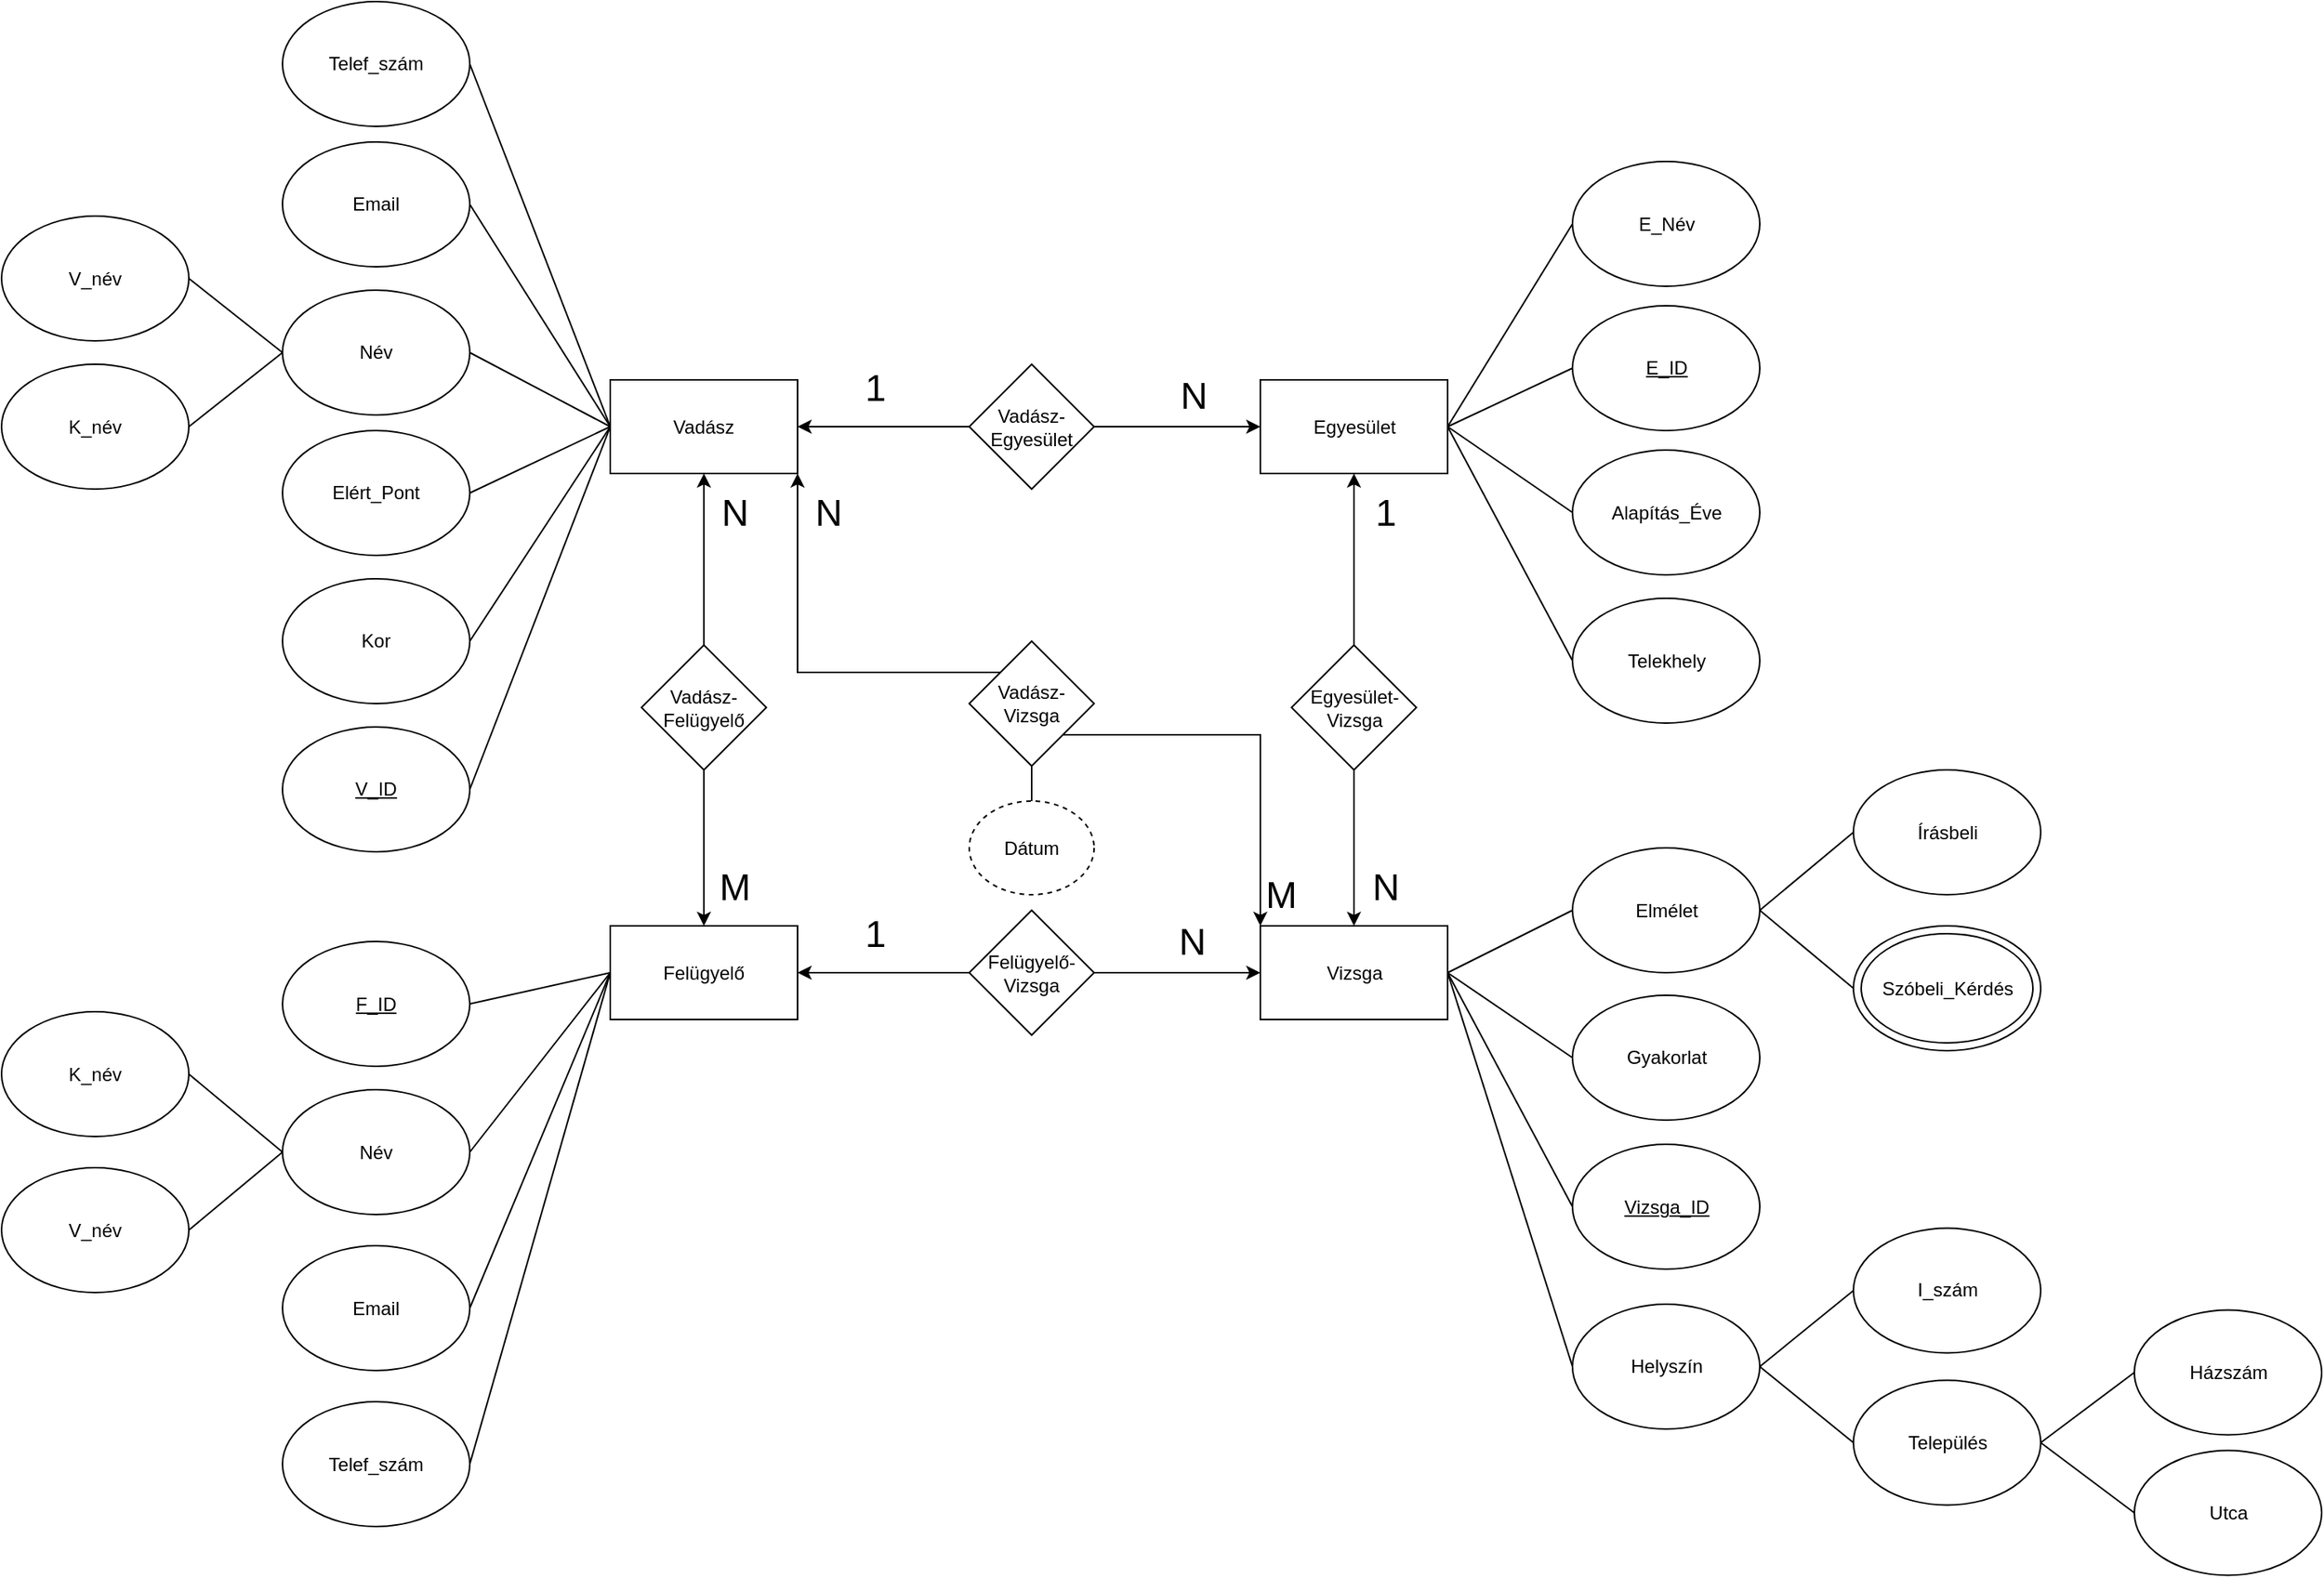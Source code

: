 <mxfile version="20.5.3" type="device"><diagram id="RTgnAq67ckF9Ge4l2F28" name="1 oldal"><mxGraphModel dx="2756" dy="582" grid="1" gridSize="10" guides="1" tooltips="1" connect="1" arrows="1" fold="1" page="1" pageScale="1" pageWidth="827" pageHeight="1169" math="0" shadow="0"><root><mxCell id="0"/><mxCell id="1" parent="0"/><mxCell id="dfybag_pcMxfu88W1vox-1" value="Egyesület" style="rounded=0;whiteSpace=wrap;html=1;" parent="1" vertex="1"><mxGeometry x="-753.5" y="312.5" width="120" height="60" as="geometry"/></mxCell><mxCell id="dfybag_pcMxfu88W1vox-2" value="Vizsga" style="rounded=0;whiteSpace=wrap;html=1;" parent="1" vertex="1"><mxGeometry x="-753.5" y="662.5" width="120" height="60" as="geometry"/></mxCell><mxCell id="dfybag_pcMxfu88W1vox-3" value="Felügyelő" style="rounded=0;whiteSpace=wrap;html=1;" parent="1" vertex="1"><mxGeometry x="-1170" y="662.5" width="120" height="60" as="geometry"/></mxCell><mxCell id="dfybag_pcMxfu88W1vox-4" value="Vadász" style="rounded=0;whiteSpace=wrap;html=1;" parent="1" vertex="1"><mxGeometry x="-1170" y="312.5" width="120" height="60" as="geometry"/></mxCell><mxCell id="dfybag_pcMxfu88W1vox-5" value="E_Név" style="ellipse;whiteSpace=wrap;html=1;" parent="1" vertex="1"><mxGeometry x="-553.5" y="172.5" width="120" height="80" as="geometry"/></mxCell><mxCell id="dfybag_pcMxfu88W1vox-6" value="" style="ellipse;whiteSpace=wrap;html=1;" parent="1" vertex="1"><mxGeometry x="-373.5" y="662.5" width="120" height="80" as="geometry"/></mxCell><mxCell id="dfybag_pcMxfu88W1vox-7" value="Gyakorlat" style="ellipse;whiteSpace=wrap;html=1;" parent="1" vertex="1"><mxGeometry x="-553.5" y="707" width="120" height="80" as="geometry"/></mxCell><mxCell id="dfybag_pcMxfu88W1vox-8" value="Telekhely" style="ellipse;whiteSpace=wrap;html=1;" parent="1" vertex="1"><mxGeometry x="-553.5" y="452.5" width="120" height="80" as="geometry"/></mxCell><mxCell id="dfybag_pcMxfu88W1vox-9" value="Alapítás_Éve" style="ellipse;whiteSpace=wrap;html=1;" parent="1" vertex="1"><mxGeometry x="-553.5" y="357.5" width="120" height="80" as="geometry"/></mxCell><mxCell id="dfybag_pcMxfu88W1vox-10" value="&lt;u&gt;E_ID&lt;/u&gt;" style="ellipse;whiteSpace=wrap;html=1;" parent="1" vertex="1"><mxGeometry x="-553.5" y="265" width="120" height="80" as="geometry"/></mxCell><mxCell id="dfybag_pcMxfu88W1vox-11" value="Helyszín" style="ellipse;whiteSpace=wrap;html=1;" parent="1" vertex="1"><mxGeometry x="-553.5" y="905" width="120" height="80" as="geometry"/></mxCell><mxCell id="dfybag_pcMxfu88W1vox-19" value="&lt;u&gt;Vizsga_ID&lt;/u&gt;" style="ellipse;whiteSpace=wrap;html=1;" parent="1" vertex="1"><mxGeometry x="-553.5" y="802.5" width="120" height="80" as="geometry"/></mxCell><mxCell id="dfybag_pcMxfu88W1vox-20" value="Elmélet" style="ellipse;whiteSpace=wrap;html=1;" parent="1" vertex="1"><mxGeometry x="-553.5" y="612.5" width="120" height="80" as="geometry"/></mxCell><mxCell id="dfybag_pcMxfu88W1vox-21" value="Írásbeli" style="ellipse;whiteSpace=wrap;html=1;" parent="1" vertex="1"><mxGeometry x="-373.5" y="562.5" width="120" height="80" as="geometry"/></mxCell><mxCell id="dfybag_pcMxfu88W1vox-23" value="I_szám" style="ellipse;whiteSpace=wrap;html=1;" parent="1" vertex="1"><mxGeometry x="-373.5" y="856.25" width="120" height="80" as="geometry"/></mxCell><mxCell id="dfybag_pcMxfu88W1vox-24" value="Település" style="ellipse;whiteSpace=wrap;html=1;" parent="1" vertex="1"><mxGeometry x="-373.5" y="953.75" width="120" height="80" as="geometry"/></mxCell><mxCell id="dfybag_pcMxfu88W1vox-27" value="Házszám" style="ellipse;whiteSpace=wrap;html=1;" parent="1" vertex="1"><mxGeometry x="-193.5" y="908.75" width="120" height="80" as="geometry"/></mxCell><mxCell id="dfybag_pcMxfu88W1vox-28" value="Utca" style="ellipse;whiteSpace=wrap;html=1;" parent="1" vertex="1"><mxGeometry x="-193.5" y="998.75" width="120" height="80" as="geometry"/></mxCell><mxCell id="dfybag_pcMxfu88W1vox-32" value="V_név" style="ellipse;whiteSpace=wrap;html=1;" parent="1" vertex="1"><mxGeometry x="-1560" y="817.5" width="120" height="80" as="geometry"/></mxCell><mxCell id="dfybag_pcMxfu88W1vox-33" value="Név" style="ellipse;whiteSpace=wrap;html=1;" parent="1" vertex="1"><mxGeometry x="-1380" y="767.5" width="120" height="80" as="geometry"/></mxCell><mxCell id="dfybag_pcMxfu88W1vox-34" value="&lt;u&gt;F_ID&lt;/u&gt;" style="ellipse;whiteSpace=wrap;html=1;" parent="1" vertex="1"><mxGeometry x="-1380" y="672.5" width="120" height="80" as="geometry"/></mxCell><mxCell id="dfybag_pcMxfu88W1vox-35" value="Telef_szám" style="ellipse;whiteSpace=wrap;html=1;" parent="1" vertex="1"><mxGeometry x="-1380" y="967.5" width="120" height="80" as="geometry"/></mxCell><mxCell id="dfybag_pcMxfu88W1vox-36" value="K_név" style="ellipse;whiteSpace=wrap;html=1;" parent="1" vertex="1"><mxGeometry x="-1560" y="717.5" width="120" height="80" as="geometry"/></mxCell><mxCell id="dfybag_pcMxfu88W1vox-37" value="Elért_Pont" style="ellipse;whiteSpace=wrap;html=1;" parent="1" vertex="1"><mxGeometry x="-1380" y="345" width="120" height="80" as="geometry"/></mxCell><mxCell id="dfybag_pcMxfu88W1vox-38" value="Kor" style="ellipse;whiteSpace=wrap;html=1;" parent="1" vertex="1"><mxGeometry x="-1380" y="440" width="120" height="80" as="geometry"/></mxCell><mxCell id="dfybag_pcMxfu88W1vox-39" value="&lt;u&gt;V_ID&lt;/u&gt;" style="ellipse;whiteSpace=wrap;html=1;" parent="1" vertex="1"><mxGeometry x="-1380" y="535" width="120" height="80" as="geometry"/></mxCell><mxCell id="dfybag_pcMxfu88W1vox-40" value="Név" style="ellipse;whiteSpace=wrap;html=1;" parent="1" vertex="1"><mxGeometry x="-1380" y="255" width="120" height="80" as="geometry"/></mxCell><mxCell id="dfybag_pcMxfu88W1vox-41" value="Email" style="ellipse;whiteSpace=wrap;html=1;" parent="1" vertex="1"><mxGeometry x="-1380" y="160" width="120" height="80" as="geometry"/></mxCell><mxCell id="dfybag_pcMxfu88W1vox-42" value="Telef_szám" style="ellipse;whiteSpace=wrap;html=1;" parent="1" vertex="1"><mxGeometry x="-1380" y="70" width="120" height="80" as="geometry"/></mxCell><mxCell id="dfybag_pcMxfu88W1vox-43" value="K_név" style="ellipse;whiteSpace=wrap;html=1;" parent="1" vertex="1"><mxGeometry x="-1560" y="302.5" width="120" height="80" as="geometry"/></mxCell><mxCell id="dfybag_pcMxfu88W1vox-44" value="V_név" style="ellipse;whiteSpace=wrap;html=1;" parent="1" vertex="1"><mxGeometry x="-1560" y="207.5" width="120" height="80" as="geometry"/></mxCell><mxCell id="dfybag_pcMxfu88W1vox-46" style="edgeStyle=orthogonalEdgeStyle;rounded=0;orthogonalLoop=1;jettySize=auto;html=1;exitX=0;exitY=0.5;exitDx=0;exitDy=0;entryX=1;entryY=0.5;entryDx=0;entryDy=0;" parent="1" source="dfybag_pcMxfu88W1vox-45" target="dfybag_pcMxfu88W1vox-4" edge="1"><mxGeometry relative="1" as="geometry"/></mxCell><mxCell id="dfybag_pcMxfu88W1vox-47" style="edgeStyle=orthogonalEdgeStyle;rounded=0;orthogonalLoop=1;jettySize=auto;html=1;exitX=1;exitY=0.5;exitDx=0;exitDy=0;entryX=0;entryY=0.5;entryDx=0;entryDy=0;" parent="1" source="dfybag_pcMxfu88W1vox-45" target="dfybag_pcMxfu88W1vox-1" edge="1"><mxGeometry relative="1" as="geometry"/></mxCell><mxCell id="dfybag_pcMxfu88W1vox-45" value="Vadász-Egyesület" style="rhombus;whiteSpace=wrap;html=1;" parent="1" vertex="1"><mxGeometry x="-940" y="302.5" width="80" height="80" as="geometry"/></mxCell><mxCell id="dfybag_pcMxfu88W1vox-48" value="&lt;font style=&quot;font-size: 24px;&quot;&gt;1&lt;/font&gt;" style="text;html=1;strokeColor=none;fillColor=none;align=center;verticalAlign=middle;whiteSpace=wrap;rounded=0;" parent="1" vertex="1"><mxGeometry x="-1030" y="302.5" width="60" height="30" as="geometry"/></mxCell><mxCell id="dfybag_pcMxfu88W1vox-49" value="&lt;font style=&quot;font-size: 24px;&quot;&gt;N&lt;/font&gt;" style="text;html=1;strokeColor=none;fillColor=none;align=center;verticalAlign=middle;whiteSpace=wrap;rounded=0;" parent="1" vertex="1"><mxGeometry x="-826.5" y="307.5" width="60" height="30" as="geometry"/></mxCell><mxCell id="dfybag_pcMxfu88W1vox-55" style="edgeStyle=orthogonalEdgeStyle;rounded=0;orthogonalLoop=1;jettySize=auto;html=1;exitX=0;exitY=0.5;exitDx=0;exitDy=0;entryX=1;entryY=0.5;entryDx=0;entryDy=0;fontSize=24;" parent="1" source="dfybag_pcMxfu88W1vox-50" target="dfybag_pcMxfu88W1vox-3" edge="1"><mxGeometry relative="1" as="geometry"/></mxCell><mxCell id="dfybag_pcMxfu88W1vox-56" style="edgeStyle=orthogonalEdgeStyle;rounded=0;orthogonalLoop=1;jettySize=auto;html=1;exitX=1;exitY=0.5;exitDx=0;exitDy=0;entryX=0;entryY=0.5;entryDx=0;entryDy=0;fontSize=24;" parent="1" source="dfybag_pcMxfu88W1vox-50" target="dfybag_pcMxfu88W1vox-2" edge="1"><mxGeometry relative="1" as="geometry"/></mxCell><mxCell id="dfybag_pcMxfu88W1vox-50" value="Felügyelő-Vizsga" style="rhombus;whiteSpace=wrap;html=1;" parent="1" vertex="1"><mxGeometry x="-940" y="652.5" width="80" height="80" as="geometry"/></mxCell><mxCell id="dfybag_pcMxfu88W1vox-57" style="edgeStyle=orthogonalEdgeStyle;rounded=0;orthogonalLoop=1;jettySize=auto;html=1;exitX=0.5;exitY=1;exitDx=0;exitDy=0;entryX=0.5;entryY=0;entryDx=0;entryDy=0;fontSize=24;" parent="1" source="dfybag_pcMxfu88W1vox-51" target="dfybag_pcMxfu88W1vox-2" edge="1"><mxGeometry relative="1" as="geometry"/></mxCell><mxCell id="dfybag_pcMxfu88W1vox-58" style="edgeStyle=orthogonalEdgeStyle;rounded=0;orthogonalLoop=1;jettySize=auto;html=1;exitX=0.5;exitY=0;exitDx=0;exitDy=0;entryX=0.5;entryY=1;entryDx=0;entryDy=0;fontSize=24;" parent="1" source="dfybag_pcMxfu88W1vox-51" target="dfybag_pcMxfu88W1vox-1" edge="1"><mxGeometry relative="1" as="geometry"/></mxCell><mxCell id="dfybag_pcMxfu88W1vox-51" value="Egyesület-Vizsga" style="rhombus;whiteSpace=wrap;html=1;" parent="1" vertex="1"><mxGeometry x="-733.5" y="482.5" width="80" height="80" as="geometry"/></mxCell><mxCell id="dfybag_pcMxfu88W1vox-53" style="edgeStyle=orthogonalEdgeStyle;rounded=0;orthogonalLoop=1;jettySize=auto;html=1;exitX=0.5;exitY=0;exitDx=0;exitDy=0;entryX=0.5;entryY=1;entryDx=0;entryDy=0;fontSize=24;" parent="1" source="dfybag_pcMxfu88W1vox-52" target="dfybag_pcMxfu88W1vox-4" edge="1"><mxGeometry relative="1" as="geometry"/></mxCell><mxCell id="dfybag_pcMxfu88W1vox-54" style="edgeStyle=orthogonalEdgeStyle;rounded=0;orthogonalLoop=1;jettySize=auto;html=1;exitX=0.5;exitY=1;exitDx=0;exitDy=0;entryX=0.5;entryY=0;entryDx=0;entryDy=0;fontSize=24;" parent="1" source="dfybag_pcMxfu88W1vox-52" target="dfybag_pcMxfu88W1vox-3" edge="1"><mxGeometry relative="1" as="geometry"/></mxCell><mxCell id="dfybag_pcMxfu88W1vox-52" value="Vadász-Felügyelő" style="rhombus;whiteSpace=wrap;html=1;" parent="1" vertex="1"><mxGeometry x="-1150" y="482.5" width="80" height="80" as="geometry"/></mxCell><mxCell id="dfybag_pcMxfu88W1vox-59" value="&lt;font style=&quot;font-size: 24px;&quot;&gt;1&lt;/font&gt;" style="text;html=1;strokeColor=none;fillColor=none;align=center;verticalAlign=middle;whiteSpace=wrap;rounded=0;" parent="1" vertex="1"><mxGeometry x="-1030.5" y="652.5" width="60" height="30" as="geometry"/></mxCell><mxCell id="dfybag_pcMxfu88W1vox-60" value="&lt;font style=&quot;font-size: 24px;&quot;&gt;N&lt;/font&gt;" style="text;html=1;strokeColor=none;fillColor=none;align=center;verticalAlign=middle;whiteSpace=wrap;rounded=0;" parent="1" vertex="1"><mxGeometry x="-827" y="657.5" width="60" height="30" as="geometry"/></mxCell><mxCell id="dfybag_pcMxfu88W1vox-61" value="&lt;font style=&quot;font-size: 24px;&quot;&gt;N&lt;/font&gt;" style="text;html=1;strokeColor=none;fillColor=none;align=center;verticalAlign=middle;whiteSpace=wrap;rounded=0;" parent="1" vertex="1"><mxGeometry x="-1120" y="382.5" width="60" height="30" as="geometry"/></mxCell><mxCell id="dfybag_pcMxfu88W1vox-62" value="&lt;font style=&quot;font-size: 24px;&quot;&gt;M&lt;/font&gt;" style="text;html=1;strokeColor=none;fillColor=none;align=center;verticalAlign=middle;whiteSpace=wrap;rounded=0;" parent="1" vertex="1"><mxGeometry x="-1120" y="622.5" width="60" height="30" as="geometry"/></mxCell><mxCell id="dfybag_pcMxfu88W1vox-63" value="&lt;font style=&quot;font-size: 24px;&quot;&gt;1&lt;/font&gt;" style="text;html=1;strokeColor=none;fillColor=none;align=center;verticalAlign=middle;whiteSpace=wrap;rounded=0;" parent="1" vertex="1"><mxGeometry x="-703.5" y="382.5" width="60" height="30" as="geometry"/></mxCell><mxCell id="dfybag_pcMxfu88W1vox-64" value="&lt;font style=&quot;font-size: 24px;&quot;&gt;N&lt;/font&gt;" style="text;html=1;strokeColor=none;fillColor=none;align=center;verticalAlign=middle;whiteSpace=wrap;rounded=0;" parent="1" vertex="1"><mxGeometry x="-703.5" y="622.5" width="60" height="30" as="geometry"/></mxCell><mxCell id="dfybag_pcMxfu88W1vox-65" value="" style="endArrow=none;html=1;rounded=0;fontSize=24;entryX=0;entryY=0.5;entryDx=0;entryDy=0;exitX=1;exitY=0.5;exitDx=0;exitDy=0;" parent="1" source="dfybag_pcMxfu88W1vox-42" target="dfybag_pcMxfu88W1vox-4" edge="1"><mxGeometry width="50" height="50" relative="1" as="geometry"><mxPoint x="-1310" y="392.5" as="sourcePoint"/><mxPoint x="-1260" y="342.5" as="targetPoint"/></mxGeometry></mxCell><mxCell id="dfybag_pcMxfu88W1vox-66" value="" style="endArrow=none;html=1;rounded=0;fontSize=24;exitX=1;exitY=0.5;exitDx=0;exitDy=0;entryX=0;entryY=0.5;entryDx=0;entryDy=0;" parent="1" source="dfybag_pcMxfu88W1vox-41" target="dfybag_pcMxfu88W1vox-4" edge="1"><mxGeometry width="50" height="50" relative="1" as="geometry"><mxPoint x="-1250.0" y="120.0" as="sourcePoint"/><mxPoint x="-1230" y="362.5" as="targetPoint"/></mxGeometry></mxCell><mxCell id="dfybag_pcMxfu88W1vox-67" value="" style="endArrow=none;html=1;rounded=0;fontSize=24;exitX=1;exitY=0.5;exitDx=0;exitDy=0;entryX=0;entryY=0.5;entryDx=0;entryDy=0;" parent="1" source="dfybag_pcMxfu88W1vox-40" target="dfybag_pcMxfu88W1vox-4" edge="1"><mxGeometry width="50" height="50" relative="1" as="geometry"><mxPoint x="-1250.0" y="210.0" as="sourcePoint"/><mxPoint x="-1200" y="382.5" as="targetPoint"/></mxGeometry></mxCell><mxCell id="dfybag_pcMxfu88W1vox-68" value="" style="endArrow=none;html=1;rounded=0;fontSize=24;exitX=1;exitY=0.5;exitDx=0;exitDy=0;entryX=0;entryY=0.5;entryDx=0;entryDy=0;" parent="1" source="dfybag_pcMxfu88W1vox-37" target="dfybag_pcMxfu88W1vox-4" edge="1"><mxGeometry width="50" height="50" relative="1" as="geometry"><mxPoint x="-1240.0" y="220.0" as="sourcePoint"/><mxPoint x="-1150" y="362.5" as="targetPoint"/></mxGeometry></mxCell><mxCell id="dfybag_pcMxfu88W1vox-69" value="" style="endArrow=none;html=1;rounded=0;fontSize=24;exitX=1;exitY=0.5;exitDx=0;exitDy=0;entryX=0;entryY=0.5;entryDx=0;entryDy=0;" parent="1" source="dfybag_pcMxfu88W1vox-38" target="dfybag_pcMxfu88W1vox-4" edge="1"><mxGeometry width="50" height="50" relative="1" as="geometry"><mxPoint x="-1230.0" y="230.0" as="sourcePoint"/><mxPoint x="-1140" y="372.5" as="targetPoint"/></mxGeometry></mxCell><mxCell id="dfybag_pcMxfu88W1vox-70" value="" style="endArrow=none;html=1;rounded=0;fontSize=24;exitX=1;exitY=0.5;exitDx=0;exitDy=0;entryX=0;entryY=0.5;entryDx=0;entryDy=0;" parent="1" source="dfybag_pcMxfu88W1vox-39" target="dfybag_pcMxfu88W1vox-4" edge="1"><mxGeometry width="50" height="50" relative="1" as="geometry"><mxPoint x="-1220.0" y="240.0" as="sourcePoint"/><mxPoint x="-1130" y="382.5" as="targetPoint"/></mxGeometry></mxCell><mxCell id="dfybag_pcMxfu88W1vox-71" value="" style="endArrow=none;html=1;rounded=0;fontSize=24;exitX=1;exitY=0.5;exitDx=0;exitDy=0;entryX=0;entryY=0.5;entryDx=0;entryDy=0;" parent="1" source="dfybag_pcMxfu88W1vox-44" target="dfybag_pcMxfu88W1vox-40" edge="1"><mxGeometry width="50" height="50" relative="1" as="geometry"><mxPoint x="-1210.0" y="250.0" as="sourcePoint"/><mxPoint x="-1120" y="392.5" as="targetPoint"/></mxGeometry></mxCell><mxCell id="dfybag_pcMxfu88W1vox-72" value="" style="endArrow=none;html=1;rounded=0;fontSize=24;exitX=1;exitY=0.5;exitDx=0;exitDy=0;entryX=0;entryY=0.5;entryDx=0;entryDy=0;" parent="1" source="dfybag_pcMxfu88W1vox-43" target="dfybag_pcMxfu88W1vox-40" edge="1"><mxGeometry width="50" height="50" relative="1" as="geometry"><mxPoint x="-1200.0" y="260.0" as="sourcePoint"/><mxPoint x="-1110" y="402.5" as="targetPoint"/></mxGeometry></mxCell><mxCell id="dfybag_pcMxfu88W1vox-73" value="" style="endArrow=none;html=1;rounded=0;fontSize=24;exitX=0;exitY=0.5;exitDx=0;exitDy=0;entryX=1;entryY=0.5;entryDx=0;entryDy=0;" parent="1" source="dfybag_pcMxfu88W1vox-5" target="dfybag_pcMxfu88W1vox-1" edge="1"><mxGeometry width="50" height="50" relative="1" as="geometry"><mxPoint x="-1543.5" y="270.0" as="sourcePoint"/><mxPoint x="-1453.5" y="412.5" as="targetPoint"/></mxGeometry></mxCell><mxCell id="dfybag_pcMxfu88W1vox-74" value="" style="endArrow=none;html=1;rounded=0;fontSize=24;exitX=0;exitY=0.5;exitDx=0;exitDy=0;entryX=1;entryY=0.5;entryDx=0;entryDy=0;" parent="1" source="dfybag_pcMxfu88W1vox-10" target="dfybag_pcMxfu88W1vox-1" edge="1"><mxGeometry width="50" height="50" relative="1" as="geometry"><mxPoint x="-543.5" y="222.5" as="sourcePoint"/><mxPoint x="-623.5" y="352.5" as="targetPoint"/></mxGeometry></mxCell><mxCell id="dfybag_pcMxfu88W1vox-75" value="" style="endArrow=none;html=1;rounded=0;fontSize=24;exitX=0;exitY=0.5;exitDx=0;exitDy=0;entryX=1;entryY=0.5;entryDx=0;entryDy=0;" parent="1" source="dfybag_pcMxfu88W1vox-9" target="dfybag_pcMxfu88W1vox-1" edge="1"><mxGeometry width="50" height="50" relative="1" as="geometry"><mxPoint x="-533.5" y="232.5" as="sourcePoint"/><mxPoint x="-613.5" y="362.5" as="targetPoint"/></mxGeometry></mxCell><mxCell id="dfybag_pcMxfu88W1vox-76" value="" style="endArrow=none;html=1;rounded=0;fontSize=24;exitX=0;exitY=0.5;exitDx=0;exitDy=0;entryX=1;entryY=0.5;entryDx=0;entryDy=0;" parent="1" source="dfybag_pcMxfu88W1vox-8" target="dfybag_pcMxfu88W1vox-1" edge="1"><mxGeometry width="50" height="50" relative="1" as="geometry"><mxPoint x="-523.5" y="242.5" as="sourcePoint"/><mxPoint x="-603.5" y="372.5" as="targetPoint"/></mxGeometry></mxCell><mxCell id="dfybag_pcMxfu88W1vox-77" value="Email" style="ellipse;whiteSpace=wrap;html=1;" parent="1" vertex="1"><mxGeometry x="-1380" y="867.5" width="120" height="80" as="geometry"/></mxCell><mxCell id="dfybag_pcMxfu88W1vox-78" value="" style="endArrow=none;html=1;rounded=0;fontSize=24;exitX=1;exitY=0.5;exitDx=0;exitDy=0;entryX=0;entryY=0.5;entryDx=0;entryDy=0;" parent="1" source="dfybag_pcMxfu88W1vox-34" target="dfybag_pcMxfu88W1vox-3" edge="1"><mxGeometry width="50" height="50" relative="1" as="geometry"><mxPoint x="-1250" y="585" as="sourcePoint"/><mxPoint x="-1160" y="352.5" as="targetPoint"/></mxGeometry></mxCell><mxCell id="dfybag_pcMxfu88W1vox-79" value="" style="endArrow=none;html=1;rounded=0;fontSize=24;exitX=1;exitY=0.5;exitDx=0;exitDy=0;entryX=0;entryY=0.5;entryDx=0;entryDy=0;" parent="1" source="dfybag_pcMxfu88W1vox-33" target="dfybag_pcMxfu88W1vox-3" edge="1"><mxGeometry width="50" height="50" relative="1" as="geometry"><mxPoint x="-1250" y="722.5" as="sourcePoint"/><mxPoint x="-1160" y="702.5" as="targetPoint"/></mxGeometry></mxCell><mxCell id="dfybag_pcMxfu88W1vox-80" value="" style="endArrow=none;html=1;rounded=0;fontSize=24;exitX=1;exitY=0.5;exitDx=0;exitDy=0;entryX=0;entryY=0.5;entryDx=0;entryDy=0;" parent="1" source="dfybag_pcMxfu88W1vox-77" target="dfybag_pcMxfu88W1vox-3" edge="1"><mxGeometry width="50" height="50" relative="1" as="geometry"><mxPoint x="-1240" y="732.5" as="sourcePoint"/><mxPoint x="-1150" y="712.5" as="targetPoint"/></mxGeometry></mxCell><mxCell id="dfybag_pcMxfu88W1vox-81" value="" style="endArrow=none;html=1;rounded=0;fontSize=24;exitX=1;exitY=0.5;exitDx=0;exitDy=0;" parent="1" source="dfybag_pcMxfu88W1vox-35" edge="1"><mxGeometry width="50" height="50" relative="1" as="geometry"><mxPoint x="-1230" y="742.5" as="sourcePoint"/><mxPoint x="-1170" y="692.5" as="targetPoint"/></mxGeometry></mxCell><mxCell id="dfybag_pcMxfu88W1vox-82" value="" style="endArrow=none;html=1;rounded=0;fontSize=24;exitX=1;exitY=0.5;exitDx=0;exitDy=0;entryX=0;entryY=0.5;entryDx=0;entryDy=0;" parent="1" source="dfybag_pcMxfu88W1vox-36" target="dfybag_pcMxfu88W1vox-33" edge="1"><mxGeometry width="50" height="50" relative="1" as="geometry"><mxPoint x="-1270" y="722.5" as="sourcePoint"/><mxPoint x="-1400" y="807.5" as="targetPoint"/></mxGeometry></mxCell><mxCell id="dfybag_pcMxfu88W1vox-83" value="" style="endArrow=none;html=1;rounded=0;fontSize=24;exitX=0;exitY=0.5;exitDx=0;exitDy=0;entryX=1;entryY=0.5;entryDx=0;entryDy=0;" parent="1" source="dfybag_pcMxfu88W1vox-33" target="dfybag_pcMxfu88W1vox-32" edge="1"><mxGeometry width="50" height="50" relative="1" as="geometry"><mxPoint x="-1400" y="807.5" as="sourcePoint"/><mxPoint x="-1390" y="817.5" as="targetPoint"/></mxGeometry></mxCell><mxCell id="dfybag_pcMxfu88W1vox-84" value="" style="endArrow=none;html=1;rounded=0;fontSize=24;exitX=0;exitY=0.5;exitDx=0;exitDy=0;entryX=1;entryY=0.5;entryDx=0;entryDy=0;" parent="1" source="dfybag_pcMxfu88W1vox-7" target="dfybag_pcMxfu88W1vox-2" edge="1"><mxGeometry width="50" height="50" relative="1" as="geometry"><mxPoint x="-543.5" y="502.5" as="sourcePoint"/><mxPoint x="-623.5" y="352.5" as="targetPoint"/></mxGeometry></mxCell><mxCell id="dfybag_pcMxfu88W1vox-85" value="" style="endArrow=none;html=1;rounded=0;fontSize=24;exitX=0;exitY=0.5;exitDx=0;exitDy=0;entryX=1;entryY=0.5;entryDx=0;entryDy=0;" parent="1" source="dfybag_pcMxfu88W1vox-19" target="dfybag_pcMxfu88W1vox-2" edge="1"><mxGeometry width="50" height="50" relative="1" as="geometry"><mxPoint x="-543.5" y="665" as="sourcePoint"/><mxPoint x="-623.5" y="702.5" as="targetPoint"/></mxGeometry></mxCell><mxCell id="dfybag_pcMxfu88W1vox-86" value="" style="endArrow=none;html=1;rounded=0;fontSize=24;exitX=0;exitY=0.5;exitDx=0;exitDy=0;entryX=1;entryY=0.5;entryDx=0;entryDy=0;" parent="1" source="dfybag_pcMxfu88W1vox-20" target="dfybag_pcMxfu88W1vox-2" edge="1"><mxGeometry width="50" height="50" relative="1" as="geometry"><mxPoint x="-543.5" y="760" as="sourcePoint"/><mxPoint x="-623.5" y="702.5" as="targetPoint"/></mxGeometry></mxCell><mxCell id="dfybag_pcMxfu88W1vox-87" value="" style="endArrow=none;html=1;rounded=0;fontSize=24;exitX=0;exitY=0.5;exitDx=0;exitDy=0;entryX=1;entryY=0.5;entryDx=0;entryDy=0;" parent="1" source="dfybag_pcMxfu88W1vox-11" target="dfybag_pcMxfu88W1vox-2" edge="1"><mxGeometry width="50" height="50" relative="1" as="geometry"><mxPoint x="-543.5" y="855" as="sourcePoint"/><mxPoint x="-623.5" y="702.5" as="targetPoint"/></mxGeometry></mxCell><mxCell id="dfybag_pcMxfu88W1vox-88" value="" style="endArrow=none;html=1;rounded=0;fontSize=24;exitX=0;exitY=0.5;exitDx=0;exitDy=0;entryX=1;entryY=0.5;entryDx=0;entryDy=0;" parent="1" source="dfybag_pcMxfu88W1vox-21" target="dfybag_pcMxfu88W1vox-20" edge="1"><mxGeometry width="50" height="50" relative="1" as="geometry"><mxPoint x="-543.5" y="762.5" as="sourcePoint"/><mxPoint x="-623.5" y="510" as="targetPoint"/></mxGeometry></mxCell><mxCell id="dfybag_pcMxfu88W1vox-89" value="" style="endArrow=none;html=1;rounded=0;fontSize=24;exitX=0;exitY=0.5;exitDx=0;exitDy=0;entryX=1;entryY=0.5;entryDx=0;entryDy=0;" parent="1" source="dfybag_pcMxfu88W1vox-6" target="dfybag_pcMxfu88W1vox-20" edge="1"><mxGeometry width="50" height="50" relative="1" as="geometry"><mxPoint x="-363.5" y="612.5" as="sourcePoint"/><mxPoint x="-423.5" y="662.5" as="targetPoint"/></mxGeometry></mxCell><mxCell id="dfybag_pcMxfu88W1vox-90" value="" style="endArrow=none;html=1;rounded=0;fontSize=24;exitX=1;exitY=0.5;exitDx=0;exitDy=0;entryX=0;entryY=0.5;entryDx=0;entryDy=0;" parent="1" source="dfybag_pcMxfu88W1vox-11" target="dfybag_pcMxfu88W1vox-23" edge="1"><mxGeometry width="50" height="50" relative="1" as="geometry"><mxPoint x="-543.5" y="955" as="sourcePoint"/><mxPoint x="-623.5" y="702.5" as="targetPoint"/></mxGeometry></mxCell><mxCell id="dfybag_pcMxfu88W1vox-91" value="" style="endArrow=none;html=1;rounded=0;fontSize=24;exitX=1;exitY=0.5;exitDx=0;exitDy=0;entryX=0;entryY=0.5;entryDx=0;entryDy=0;" parent="1" source="dfybag_pcMxfu88W1vox-11" target="dfybag_pcMxfu88W1vox-24" edge="1"><mxGeometry width="50" height="50" relative="1" as="geometry"><mxPoint x="-423.5" y="955" as="sourcePoint"/><mxPoint x="-363.5" y="906.25" as="targetPoint"/></mxGeometry></mxCell><mxCell id="dfybag_pcMxfu88W1vox-92" value="" style="endArrow=none;html=1;rounded=0;fontSize=24;exitX=1;exitY=0.5;exitDx=0;exitDy=0;entryX=0;entryY=0.5;entryDx=0;entryDy=0;" parent="1" source="dfybag_pcMxfu88W1vox-24" target="dfybag_pcMxfu88W1vox-27" edge="1"><mxGeometry width="50" height="50" relative="1" as="geometry"><mxPoint x="-423.5" y="955" as="sourcePoint"/><mxPoint x="-363.5" y="1003.75" as="targetPoint"/></mxGeometry></mxCell><mxCell id="dfybag_pcMxfu88W1vox-93" value="" style="endArrow=none;html=1;rounded=0;fontSize=24;exitX=1;exitY=0.5;exitDx=0;exitDy=0;entryX=0;entryY=0.5;entryDx=0;entryDy=0;" parent="1" source="dfybag_pcMxfu88W1vox-24" target="dfybag_pcMxfu88W1vox-28" edge="1"><mxGeometry width="50" height="50" relative="1" as="geometry"><mxPoint x="-243.5" y="1003.75" as="sourcePoint"/><mxPoint x="-183.5" y="958.75" as="targetPoint"/></mxGeometry></mxCell><mxCell id="dfybag_pcMxfu88W1vox-94" value="Szóbeli_Kérdés" style="ellipse;whiteSpace=wrap;html=1;" parent="1" vertex="1"><mxGeometry x="-368.5" y="667.5" width="110" height="70" as="geometry"/></mxCell><mxCell id="dfybag_pcMxfu88W1vox-97" style="edgeStyle=orthogonalEdgeStyle;rounded=0;orthogonalLoop=1;jettySize=auto;html=1;exitX=1;exitY=1;exitDx=0;exitDy=0;entryX=0;entryY=0;entryDx=0;entryDy=0;fontSize=24;" parent="1" source="dfybag_pcMxfu88W1vox-95" target="dfybag_pcMxfu88W1vox-2" edge="1"><mxGeometry relative="1" as="geometry"/></mxCell><mxCell id="dfybag_pcMxfu88W1vox-98" style="edgeStyle=orthogonalEdgeStyle;rounded=0;orthogonalLoop=1;jettySize=auto;html=1;exitX=0;exitY=0;exitDx=0;exitDy=0;entryX=1;entryY=1;entryDx=0;entryDy=0;fontSize=24;" parent="1" source="dfybag_pcMxfu88W1vox-95" target="dfybag_pcMxfu88W1vox-4" edge="1"><mxGeometry relative="1" as="geometry"/></mxCell><mxCell id="dfybag_pcMxfu88W1vox-95" value="Vadász-Vizsga" style="rhombus;whiteSpace=wrap;html=1;" parent="1" vertex="1"><mxGeometry x="-940" y="480" width="80" height="80" as="geometry"/></mxCell><mxCell id="dfybag_pcMxfu88W1vox-99" value="&lt;font style=&quot;font-size: 24px;&quot;&gt;N&lt;/font&gt;" style="text;html=1;strokeColor=none;fillColor=none;align=center;verticalAlign=middle;whiteSpace=wrap;rounded=0;" parent="1" vertex="1"><mxGeometry x="-1060" y="382.5" width="60" height="30" as="geometry"/></mxCell><mxCell id="dfybag_pcMxfu88W1vox-100" value="&lt;font style=&quot;font-size: 24px;&quot;&gt;M&lt;/font&gt;" style="text;html=1;strokeColor=none;fillColor=none;align=center;verticalAlign=middle;whiteSpace=wrap;rounded=0;" parent="1" vertex="1"><mxGeometry x="-770" y="627.5" width="60" height="30" as="geometry"/></mxCell><mxCell id="dfybag_pcMxfu88W1vox-101" value="Dátum" style="ellipse;whiteSpace=wrap;html=1;dashed=1;" parent="1" vertex="1"><mxGeometry x="-940" y="582.5" width="80" height="60" as="geometry"/></mxCell><mxCell id="dfybag_pcMxfu88W1vox-102" value="" style="endArrow=none;html=1;rounded=0;fontSize=24;exitX=0.5;exitY=0;exitDx=0;exitDy=0;entryX=0.5;entryY=1;entryDx=0;entryDy=0;" parent="1" source="dfybag_pcMxfu88W1vox-101" target="dfybag_pcMxfu88W1vox-95" edge="1"><mxGeometry width="50" height="50" relative="1" as="geometry"><mxPoint x="-1250" y="585" as="sourcePoint"/><mxPoint x="-1160" y="352.5" as="targetPoint"/></mxGeometry></mxCell></root></mxGraphModel></diagram></mxfile>